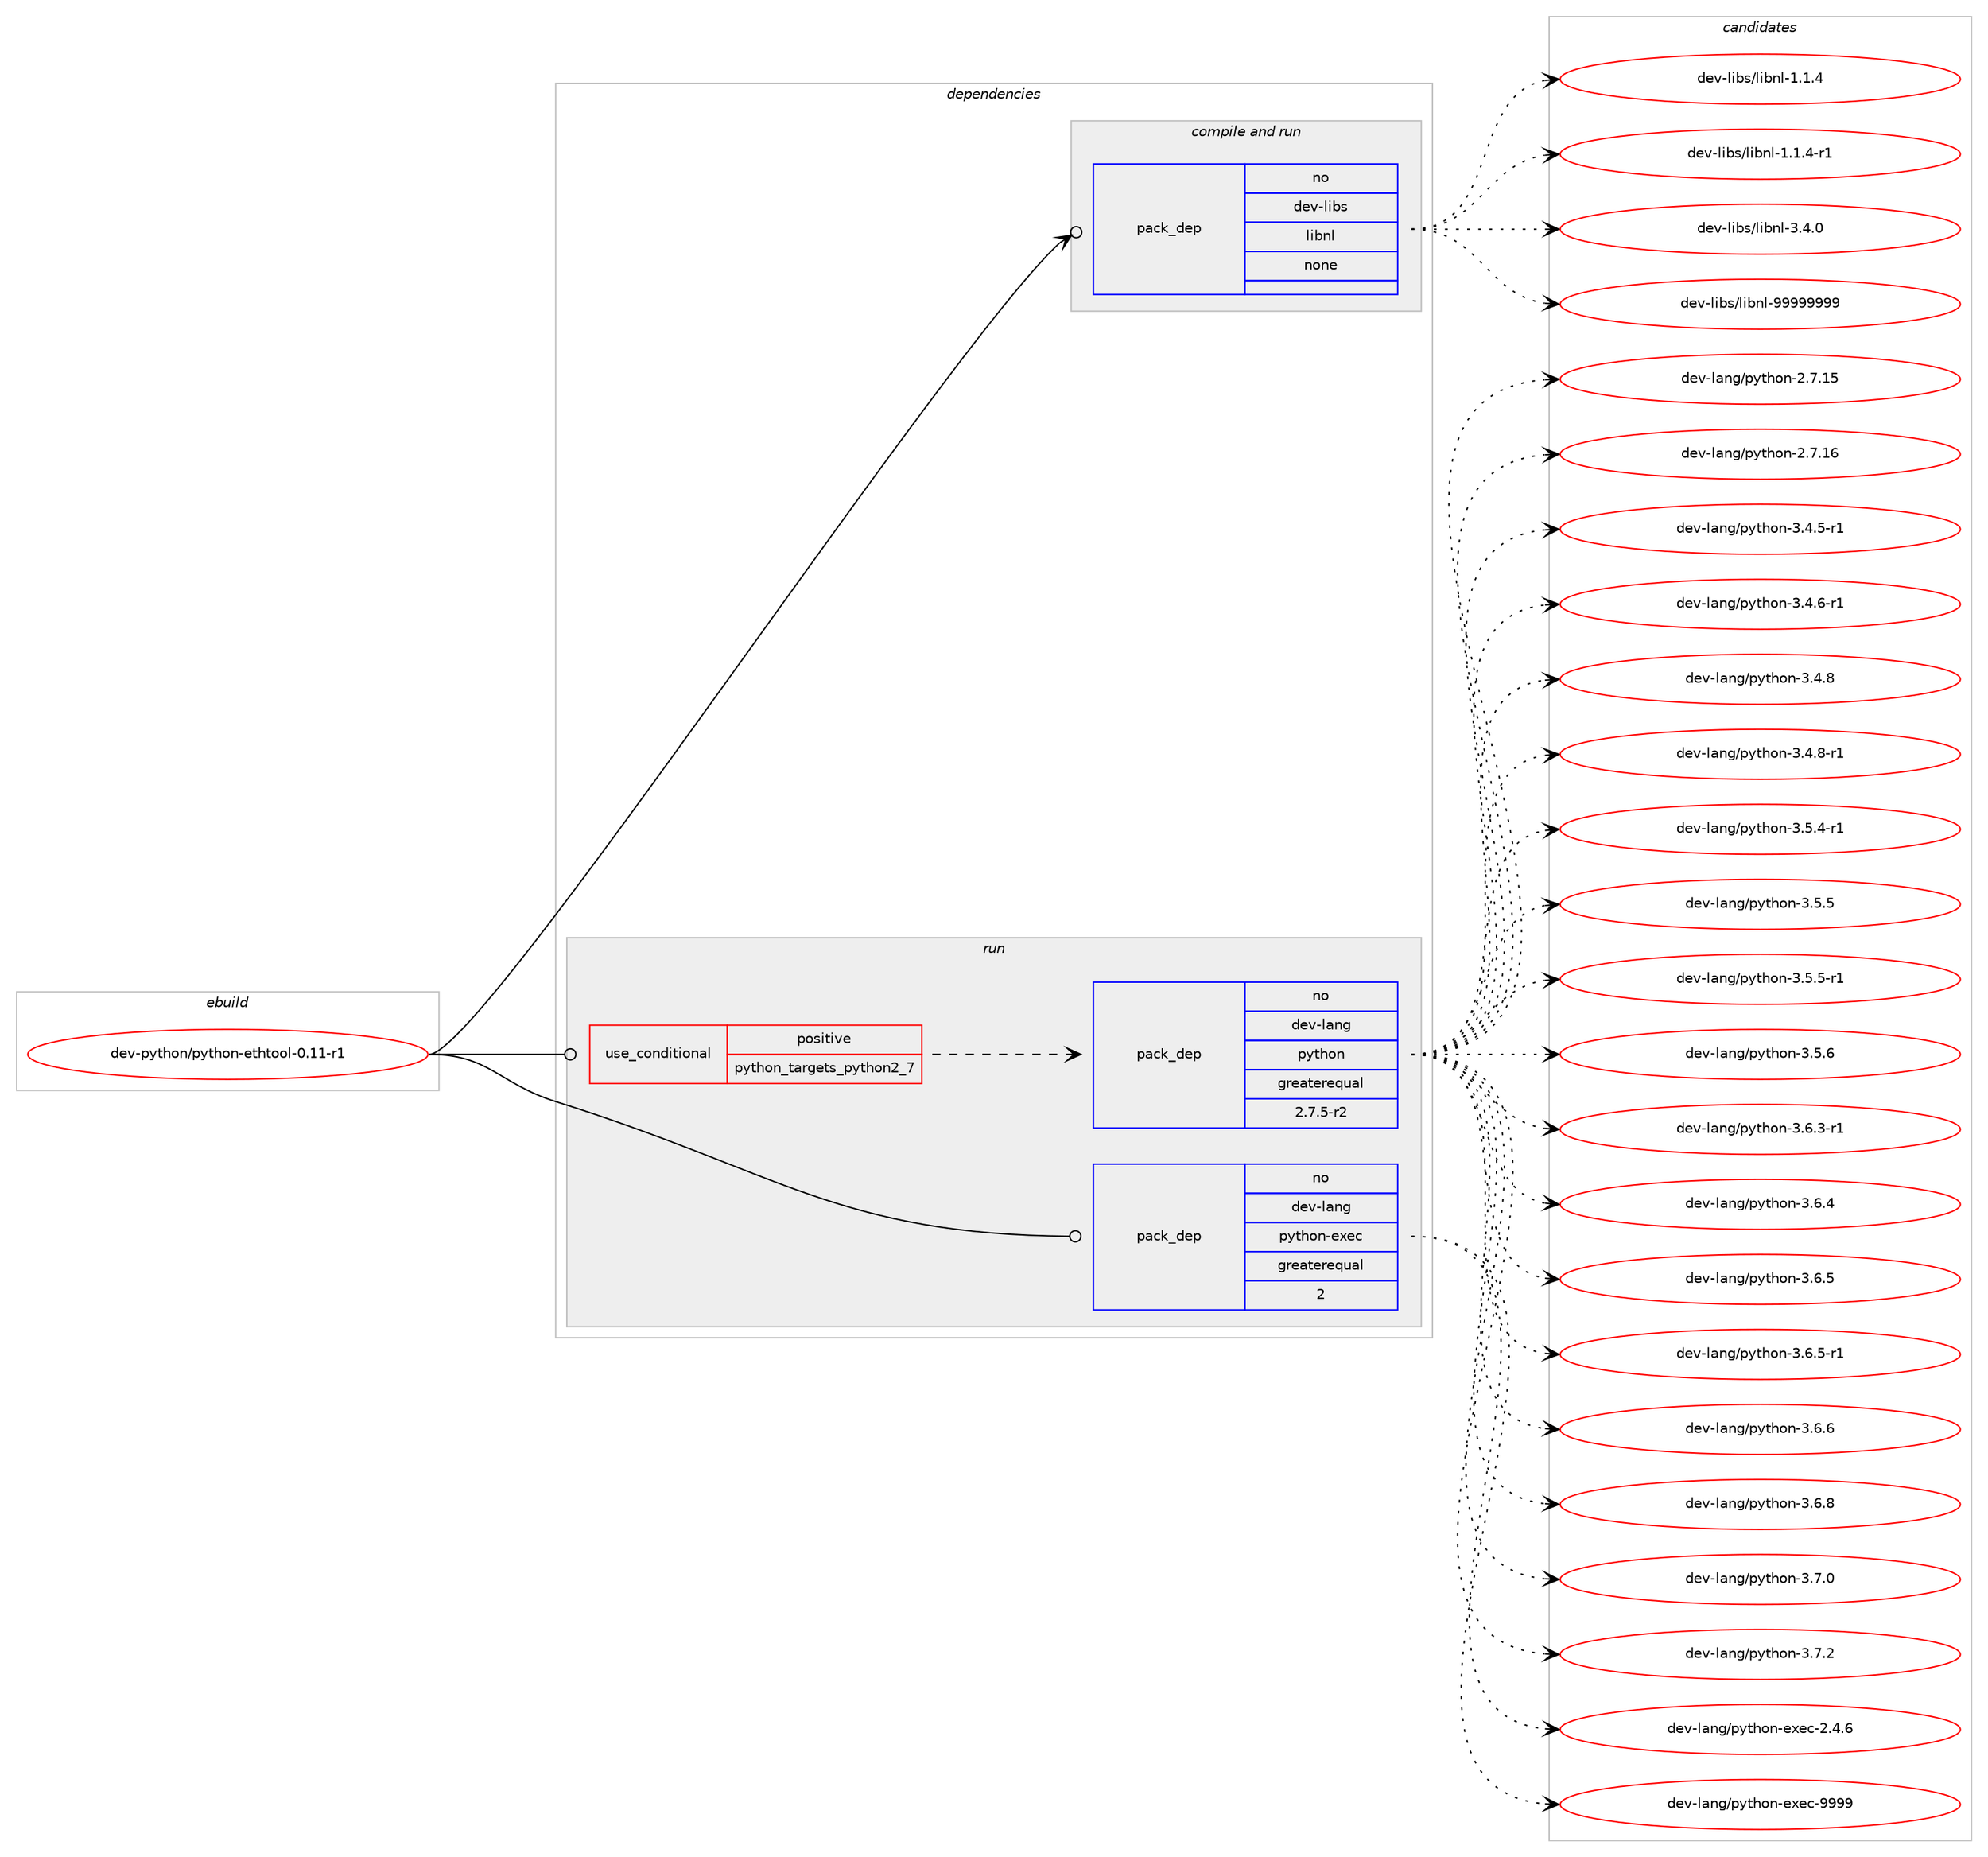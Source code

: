 digraph prolog {

# *************
# Graph options
# *************

newrank=true;
concentrate=true;
compound=true;
graph [rankdir=LR,fontname=Helvetica,fontsize=10,ranksep=1.5];#, ranksep=2.5, nodesep=0.2];
edge  [arrowhead=vee];
node  [fontname=Helvetica,fontsize=10];

# **********
# The ebuild
# **********

subgraph cluster_leftcol {
color=gray;
rank=same;
label=<<i>ebuild</i>>;
id [label="dev-python/python-ethtool-0.11-r1", color=red, width=4, href="../dev-python/python-ethtool-0.11-r1.svg"];
}

# ****************
# The dependencies
# ****************

subgraph cluster_midcol {
color=gray;
label=<<i>dependencies</i>>;
subgraph cluster_compile {
fillcolor="#eeeeee";
style=filled;
label=<<i>compile</i>>;
}
subgraph cluster_compileandrun {
fillcolor="#eeeeee";
style=filled;
label=<<i>compile and run</i>>;
subgraph pack1028888 {
dependency1434872 [label=<<TABLE BORDER="0" CELLBORDER="1" CELLSPACING="0" CELLPADDING="4" WIDTH="220"><TR><TD ROWSPAN="6" CELLPADDING="30">pack_dep</TD></TR><TR><TD WIDTH="110">no</TD></TR><TR><TD>dev-libs</TD></TR><TR><TD>libnl</TD></TR><TR><TD>none</TD></TR><TR><TD></TD></TR></TABLE>>, shape=none, color=blue];
}
id:e -> dependency1434872:w [weight=20,style="solid",arrowhead="odotvee"];
}
subgraph cluster_run {
fillcolor="#eeeeee";
style=filled;
label=<<i>run</i>>;
subgraph cond382631 {
dependency1434873 [label=<<TABLE BORDER="0" CELLBORDER="1" CELLSPACING="0" CELLPADDING="4"><TR><TD ROWSPAN="3" CELLPADDING="10">use_conditional</TD></TR><TR><TD>positive</TD></TR><TR><TD>python_targets_python2_7</TD></TR></TABLE>>, shape=none, color=red];
subgraph pack1028889 {
dependency1434874 [label=<<TABLE BORDER="0" CELLBORDER="1" CELLSPACING="0" CELLPADDING="4" WIDTH="220"><TR><TD ROWSPAN="6" CELLPADDING="30">pack_dep</TD></TR><TR><TD WIDTH="110">no</TD></TR><TR><TD>dev-lang</TD></TR><TR><TD>python</TD></TR><TR><TD>greaterequal</TD></TR><TR><TD>2.7.5-r2</TD></TR></TABLE>>, shape=none, color=blue];
}
dependency1434873:e -> dependency1434874:w [weight=20,style="dashed",arrowhead="vee"];
}
id:e -> dependency1434873:w [weight=20,style="solid",arrowhead="odot"];
subgraph pack1028890 {
dependency1434875 [label=<<TABLE BORDER="0" CELLBORDER="1" CELLSPACING="0" CELLPADDING="4" WIDTH="220"><TR><TD ROWSPAN="6" CELLPADDING="30">pack_dep</TD></TR><TR><TD WIDTH="110">no</TD></TR><TR><TD>dev-lang</TD></TR><TR><TD>python-exec</TD></TR><TR><TD>greaterequal</TD></TR><TR><TD>2</TD></TR></TABLE>>, shape=none, color=blue];
}
id:e -> dependency1434875:w [weight=20,style="solid",arrowhead="odot"];
}
}

# **************
# The candidates
# **************

subgraph cluster_choices {
rank=same;
color=gray;
label=<<i>candidates</i>>;

subgraph choice1028888 {
color=black;
nodesep=1;
choice10010111845108105981154710810598110108454946494652 [label="dev-libs/libnl-1.1.4", color=red, width=4,href="../dev-libs/libnl-1.1.4.svg"];
choice100101118451081059811547108105981101084549464946524511449 [label="dev-libs/libnl-1.1.4-r1", color=red, width=4,href="../dev-libs/libnl-1.1.4-r1.svg"];
choice10010111845108105981154710810598110108455146524648 [label="dev-libs/libnl-3.4.0", color=red, width=4,href="../dev-libs/libnl-3.4.0.svg"];
choice10010111845108105981154710810598110108455757575757575757 [label="dev-libs/libnl-99999999", color=red, width=4,href="../dev-libs/libnl-99999999.svg"];
dependency1434872:e -> choice10010111845108105981154710810598110108454946494652:w [style=dotted,weight="100"];
dependency1434872:e -> choice100101118451081059811547108105981101084549464946524511449:w [style=dotted,weight="100"];
dependency1434872:e -> choice10010111845108105981154710810598110108455146524648:w [style=dotted,weight="100"];
dependency1434872:e -> choice10010111845108105981154710810598110108455757575757575757:w [style=dotted,weight="100"];
}
subgraph choice1028889 {
color=black;
nodesep=1;
choice10010111845108971101034711212111610411111045504655464953 [label="dev-lang/python-2.7.15", color=red, width=4,href="../dev-lang/python-2.7.15.svg"];
choice10010111845108971101034711212111610411111045504655464954 [label="dev-lang/python-2.7.16", color=red, width=4,href="../dev-lang/python-2.7.16.svg"];
choice1001011184510897110103471121211161041111104551465246534511449 [label="dev-lang/python-3.4.5-r1", color=red, width=4,href="../dev-lang/python-3.4.5-r1.svg"];
choice1001011184510897110103471121211161041111104551465246544511449 [label="dev-lang/python-3.4.6-r1", color=red, width=4,href="../dev-lang/python-3.4.6-r1.svg"];
choice100101118451089711010347112121116104111110455146524656 [label="dev-lang/python-3.4.8", color=red, width=4,href="../dev-lang/python-3.4.8.svg"];
choice1001011184510897110103471121211161041111104551465246564511449 [label="dev-lang/python-3.4.8-r1", color=red, width=4,href="../dev-lang/python-3.4.8-r1.svg"];
choice1001011184510897110103471121211161041111104551465346524511449 [label="dev-lang/python-3.5.4-r1", color=red, width=4,href="../dev-lang/python-3.5.4-r1.svg"];
choice100101118451089711010347112121116104111110455146534653 [label="dev-lang/python-3.5.5", color=red, width=4,href="../dev-lang/python-3.5.5.svg"];
choice1001011184510897110103471121211161041111104551465346534511449 [label="dev-lang/python-3.5.5-r1", color=red, width=4,href="../dev-lang/python-3.5.5-r1.svg"];
choice100101118451089711010347112121116104111110455146534654 [label="dev-lang/python-3.5.6", color=red, width=4,href="../dev-lang/python-3.5.6.svg"];
choice1001011184510897110103471121211161041111104551465446514511449 [label="dev-lang/python-3.6.3-r1", color=red, width=4,href="../dev-lang/python-3.6.3-r1.svg"];
choice100101118451089711010347112121116104111110455146544652 [label="dev-lang/python-3.6.4", color=red, width=4,href="../dev-lang/python-3.6.4.svg"];
choice100101118451089711010347112121116104111110455146544653 [label="dev-lang/python-3.6.5", color=red, width=4,href="../dev-lang/python-3.6.5.svg"];
choice1001011184510897110103471121211161041111104551465446534511449 [label="dev-lang/python-3.6.5-r1", color=red, width=4,href="../dev-lang/python-3.6.5-r1.svg"];
choice100101118451089711010347112121116104111110455146544654 [label="dev-lang/python-3.6.6", color=red, width=4,href="../dev-lang/python-3.6.6.svg"];
choice100101118451089711010347112121116104111110455146544656 [label="dev-lang/python-3.6.8", color=red, width=4,href="../dev-lang/python-3.6.8.svg"];
choice100101118451089711010347112121116104111110455146554648 [label="dev-lang/python-3.7.0", color=red, width=4,href="../dev-lang/python-3.7.0.svg"];
choice100101118451089711010347112121116104111110455146554650 [label="dev-lang/python-3.7.2", color=red, width=4,href="../dev-lang/python-3.7.2.svg"];
dependency1434874:e -> choice10010111845108971101034711212111610411111045504655464953:w [style=dotted,weight="100"];
dependency1434874:e -> choice10010111845108971101034711212111610411111045504655464954:w [style=dotted,weight="100"];
dependency1434874:e -> choice1001011184510897110103471121211161041111104551465246534511449:w [style=dotted,weight="100"];
dependency1434874:e -> choice1001011184510897110103471121211161041111104551465246544511449:w [style=dotted,weight="100"];
dependency1434874:e -> choice100101118451089711010347112121116104111110455146524656:w [style=dotted,weight="100"];
dependency1434874:e -> choice1001011184510897110103471121211161041111104551465246564511449:w [style=dotted,weight="100"];
dependency1434874:e -> choice1001011184510897110103471121211161041111104551465346524511449:w [style=dotted,weight="100"];
dependency1434874:e -> choice100101118451089711010347112121116104111110455146534653:w [style=dotted,weight="100"];
dependency1434874:e -> choice1001011184510897110103471121211161041111104551465346534511449:w [style=dotted,weight="100"];
dependency1434874:e -> choice100101118451089711010347112121116104111110455146534654:w [style=dotted,weight="100"];
dependency1434874:e -> choice1001011184510897110103471121211161041111104551465446514511449:w [style=dotted,weight="100"];
dependency1434874:e -> choice100101118451089711010347112121116104111110455146544652:w [style=dotted,weight="100"];
dependency1434874:e -> choice100101118451089711010347112121116104111110455146544653:w [style=dotted,weight="100"];
dependency1434874:e -> choice1001011184510897110103471121211161041111104551465446534511449:w [style=dotted,weight="100"];
dependency1434874:e -> choice100101118451089711010347112121116104111110455146544654:w [style=dotted,weight="100"];
dependency1434874:e -> choice100101118451089711010347112121116104111110455146544656:w [style=dotted,weight="100"];
dependency1434874:e -> choice100101118451089711010347112121116104111110455146554648:w [style=dotted,weight="100"];
dependency1434874:e -> choice100101118451089711010347112121116104111110455146554650:w [style=dotted,weight="100"];
}
subgraph choice1028890 {
color=black;
nodesep=1;
choice1001011184510897110103471121211161041111104510112010199455046524654 [label="dev-lang/python-exec-2.4.6", color=red, width=4,href="../dev-lang/python-exec-2.4.6.svg"];
choice10010111845108971101034711212111610411111045101120101994557575757 [label="dev-lang/python-exec-9999", color=red, width=4,href="../dev-lang/python-exec-9999.svg"];
dependency1434875:e -> choice1001011184510897110103471121211161041111104510112010199455046524654:w [style=dotted,weight="100"];
dependency1434875:e -> choice10010111845108971101034711212111610411111045101120101994557575757:w [style=dotted,weight="100"];
}
}

}
